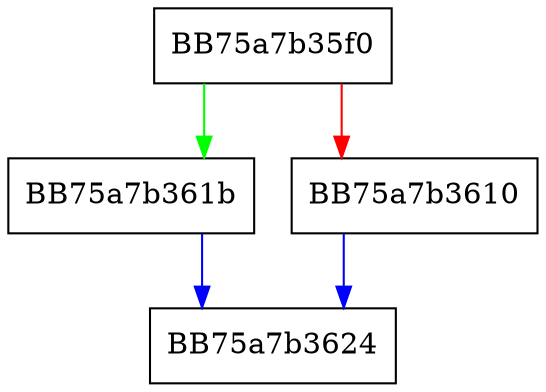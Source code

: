 digraph FPU_fld_double {
  node [shape="box"];
  graph [splines=ortho];
  BB75a7b35f0 -> BB75a7b361b [color="green"];
  BB75a7b35f0 -> BB75a7b3610 [color="red"];
  BB75a7b3610 -> BB75a7b3624 [color="blue"];
  BB75a7b361b -> BB75a7b3624 [color="blue"];
}